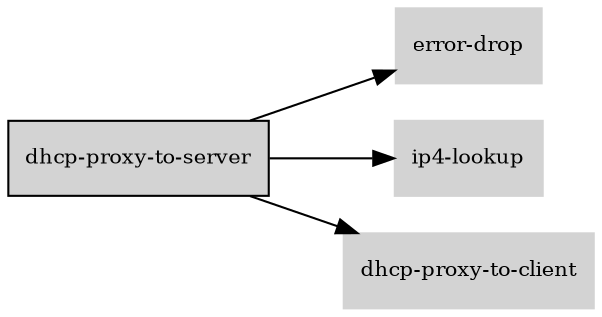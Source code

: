 digraph "dhcp_proxy_to_server_subgraph" {
  rankdir=LR;
  node [shape=box, style=filled, fontsize=10, color=lightgray, fontcolor=black, fillcolor=lightgray];
  "dhcp-proxy-to-server" [color=black, fontcolor=black, fillcolor=lightgray];
  edge [fontsize=8];
  "dhcp-proxy-to-server" -> "error-drop";
  "dhcp-proxy-to-server" -> "ip4-lookup";
  "dhcp-proxy-to-server" -> "dhcp-proxy-to-client";
}
